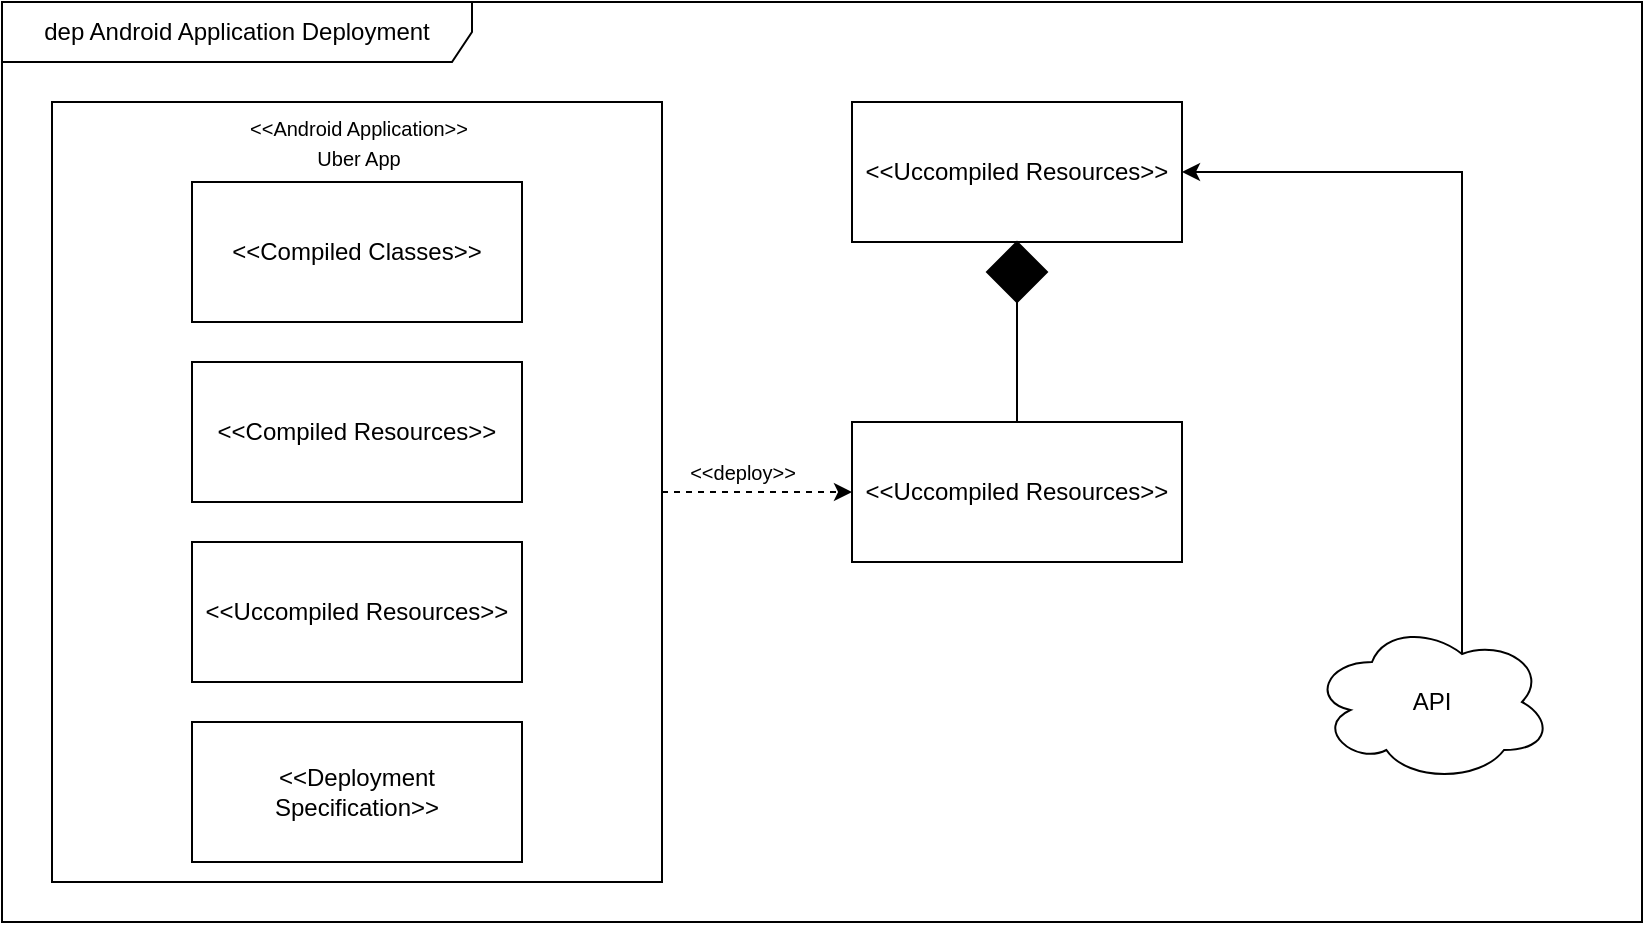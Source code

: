 <mxfile version="21.1.2" type="device">
  <diagram name="Page-1" id="-ZEDyg4aVr5IU9MFN35L">
    <mxGraphModel dx="1027" dy="989" grid="1" gridSize="10" guides="1" tooltips="1" connect="1" arrows="1" fold="1" page="1" pageScale="1" pageWidth="850" pageHeight="1100" math="0" shadow="0">
      <root>
        <mxCell id="0" />
        <mxCell id="1" parent="0" />
        <mxCell id="gySkxmkF_8zIahGBaPJ1-2" value="dep Android Application Deployment" style="shape=umlFrame;whiteSpace=wrap;html=1;pointerEvents=0;recursiveResize=0;container=1;collapsible=0;width=235;height=30;" parent="1" vertex="1">
          <mxGeometry x="15" y="320" width="820" height="460" as="geometry" />
        </mxCell>
        <mxCell id="27Yqjq1DhI1VMj9eUo7p-19" style="edgeStyle=orthogonalEdgeStyle;rounded=0;orthogonalLoop=1;jettySize=auto;html=1;exitX=1;exitY=0.5;exitDx=0;exitDy=0;entryX=0;entryY=0.5;entryDx=0;entryDy=0;dashed=1;" edge="1" parent="gySkxmkF_8zIahGBaPJ1-2" source="27Yqjq1DhI1VMj9eUo7p-2" target="27Yqjq1DhI1VMj9eUo7p-9">
          <mxGeometry relative="1" as="geometry" />
        </mxCell>
        <mxCell id="27Yqjq1DhI1VMj9eUo7p-2" value="" style="rounded=0;whiteSpace=wrap;html=1;fillColor=none;" vertex="1" parent="gySkxmkF_8zIahGBaPJ1-2">
          <mxGeometry x="25" y="50" width="305" height="390" as="geometry" />
        </mxCell>
        <mxCell id="27Yqjq1DhI1VMj9eUo7p-3" value="&amp;lt;&amp;lt;Compiled Classes&amp;gt;&amp;gt;" style="rounded=0;whiteSpace=wrap;html=1;fillColor=none;" vertex="1" parent="gySkxmkF_8zIahGBaPJ1-2">
          <mxGeometry x="95" y="90" width="165" height="70" as="geometry" />
        </mxCell>
        <mxCell id="TjqlhgzEWJu6o2C6fwtA-3" value="&lt;font style=&quot;font-size: 10px;&quot;&gt;&amp;lt;&amp;lt;Android Application&amp;gt;&amp;gt;&lt;br&gt;Uber App&lt;br&gt;&lt;/font&gt;" style="text;html=1;align=center;verticalAlign=middle;resizable=0;points=[];autosize=1;strokeColor=none;fillColor=none;" parent="gySkxmkF_8zIahGBaPJ1-2" vertex="1">
          <mxGeometry x="112.5" y="50" width="130" height="40" as="geometry" />
        </mxCell>
        <mxCell id="27Yqjq1DhI1VMj9eUo7p-6" value="&amp;lt;&amp;lt;Compiled Resources&amp;gt;&amp;gt;" style="rounded=0;whiteSpace=wrap;html=1;fillColor=none;" vertex="1" parent="gySkxmkF_8zIahGBaPJ1-2">
          <mxGeometry x="95" y="180" width="165" height="70" as="geometry" />
        </mxCell>
        <mxCell id="27Yqjq1DhI1VMj9eUo7p-7" value="&amp;lt;&amp;lt;Uccompiled Resources&amp;gt;&amp;gt;" style="rounded=0;whiteSpace=wrap;html=1;fillColor=none;" vertex="1" parent="gySkxmkF_8zIahGBaPJ1-2">
          <mxGeometry x="95" y="270" width="165" height="70" as="geometry" />
        </mxCell>
        <mxCell id="27Yqjq1DhI1VMj9eUo7p-8" value="&amp;lt;&amp;lt;Deployment Specification&amp;gt;&amp;gt;" style="rounded=0;whiteSpace=wrap;html=1;fillColor=none;" vertex="1" parent="gySkxmkF_8zIahGBaPJ1-2">
          <mxGeometry x="95" y="360" width="165" height="70" as="geometry" />
        </mxCell>
        <mxCell id="27Yqjq1DhI1VMj9eUo7p-22" style="edgeStyle=orthogonalEdgeStyle;rounded=0;orthogonalLoop=1;jettySize=auto;html=1;exitX=0.5;exitY=0;exitDx=0;exitDy=0;entryX=0.5;entryY=1;entryDx=0;entryDy=0;endArrow=none;endFill=0;" edge="1" parent="gySkxmkF_8zIahGBaPJ1-2" source="27Yqjq1DhI1VMj9eUo7p-9" target="27Yqjq1DhI1VMj9eUo7p-21">
          <mxGeometry relative="1" as="geometry" />
        </mxCell>
        <mxCell id="27Yqjq1DhI1VMj9eUo7p-9" value="&amp;lt;&amp;lt;Uccompiled Resources&amp;gt;&amp;gt;" style="rounded=0;whiteSpace=wrap;html=1;fillColor=none;" vertex="1" parent="gySkxmkF_8zIahGBaPJ1-2">
          <mxGeometry x="425" y="210" width="165" height="70" as="geometry" />
        </mxCell>
        <mxCell id="27Yqjq1DhI1VMj9eUo7p-18" value="&amp;lt;&amp;lt;Uccompiled Resources&amp;gt;&amp;gt;" style="rounded=0;whiteSpace=wrap;html=1;fillColor=none;" vertex="1" parent="gySkxmkF_8zIahGBaPJ1-2">
          <mxGeometry x="425" y="50" width="165" height="70" as="geometry" />
        </mxCell>
        <mxCell id="27Yqjq1DhI1VMj9eUo7p-20" value="&lt;font style=&quot;font-size: 10px;&quot;&gt;&amp;lt;&amp;lt;deploy&amp;gt;&amp;gt;&lt;br&gt;&lt;/font&gt;" style="text;html=1;align=center;verticalAlign=middle;resizable=0;points=[];autosize=1;strokeColor=none;fillColor=none;" vertex="1" parent="gySkxmkF_8zIahGBaPJ1-2">
          <mxGeometry x="330" y="220" width="80" height="30" as="geometry" />
        </mxCell>
        <mxCell id="27Yqjq1DhI1VMj9eUo7p-21" value="" style="rhombus;fillColor=#000000;" vertex="1" parent="gySkxmkF_8zIahGBaPJ1-2">
          <mxGeometry x="492.5" y="120" width="30" height="30" as="geometry" />
        </mxCell>
        <mxCell id="27Yqjq1DhI1VMj9eUo7p-24" style="edgeStyle=orthogonalEdgeStyle;rounded=0;orthogonalLoop=1;jettySize=auto;html=1;exitX=0.625;exitY=0.2;exitDx=0;exitDy=0;exitPerimeter=0;entryX=1;entryY=0.5;entryDx=0;entryDy=0;" edge="1" parent="gySkxmkF_8zIahGBaPJ1-2" source="27Yqjq1DhI1VMj9eUo7p-23" target="27Yqjq1DhI1VMj9eUo7p-18">
          <mxGeometry relative="1" as="geometry">
            <Array as="points">
              <mxPoint x="730" y="85" />
            </Array>
          </mxGeometry>
        </mxCell>
        <mxCell id="27Yqjq1DhI1VMj9eUo7p-23" value="API" style="ellipse;shape=cloud;whiteSpace=wrap;html=1;" vertex="1" parent="gySkxmkF_8zIahGBaPJ1-2">
          <mxGeometry x="655" y="310" width="120" height="80" as="geometry" />
        </mxCell>
      </root>
    </mxGraphModel>
  </diagram>
</mxfile>
